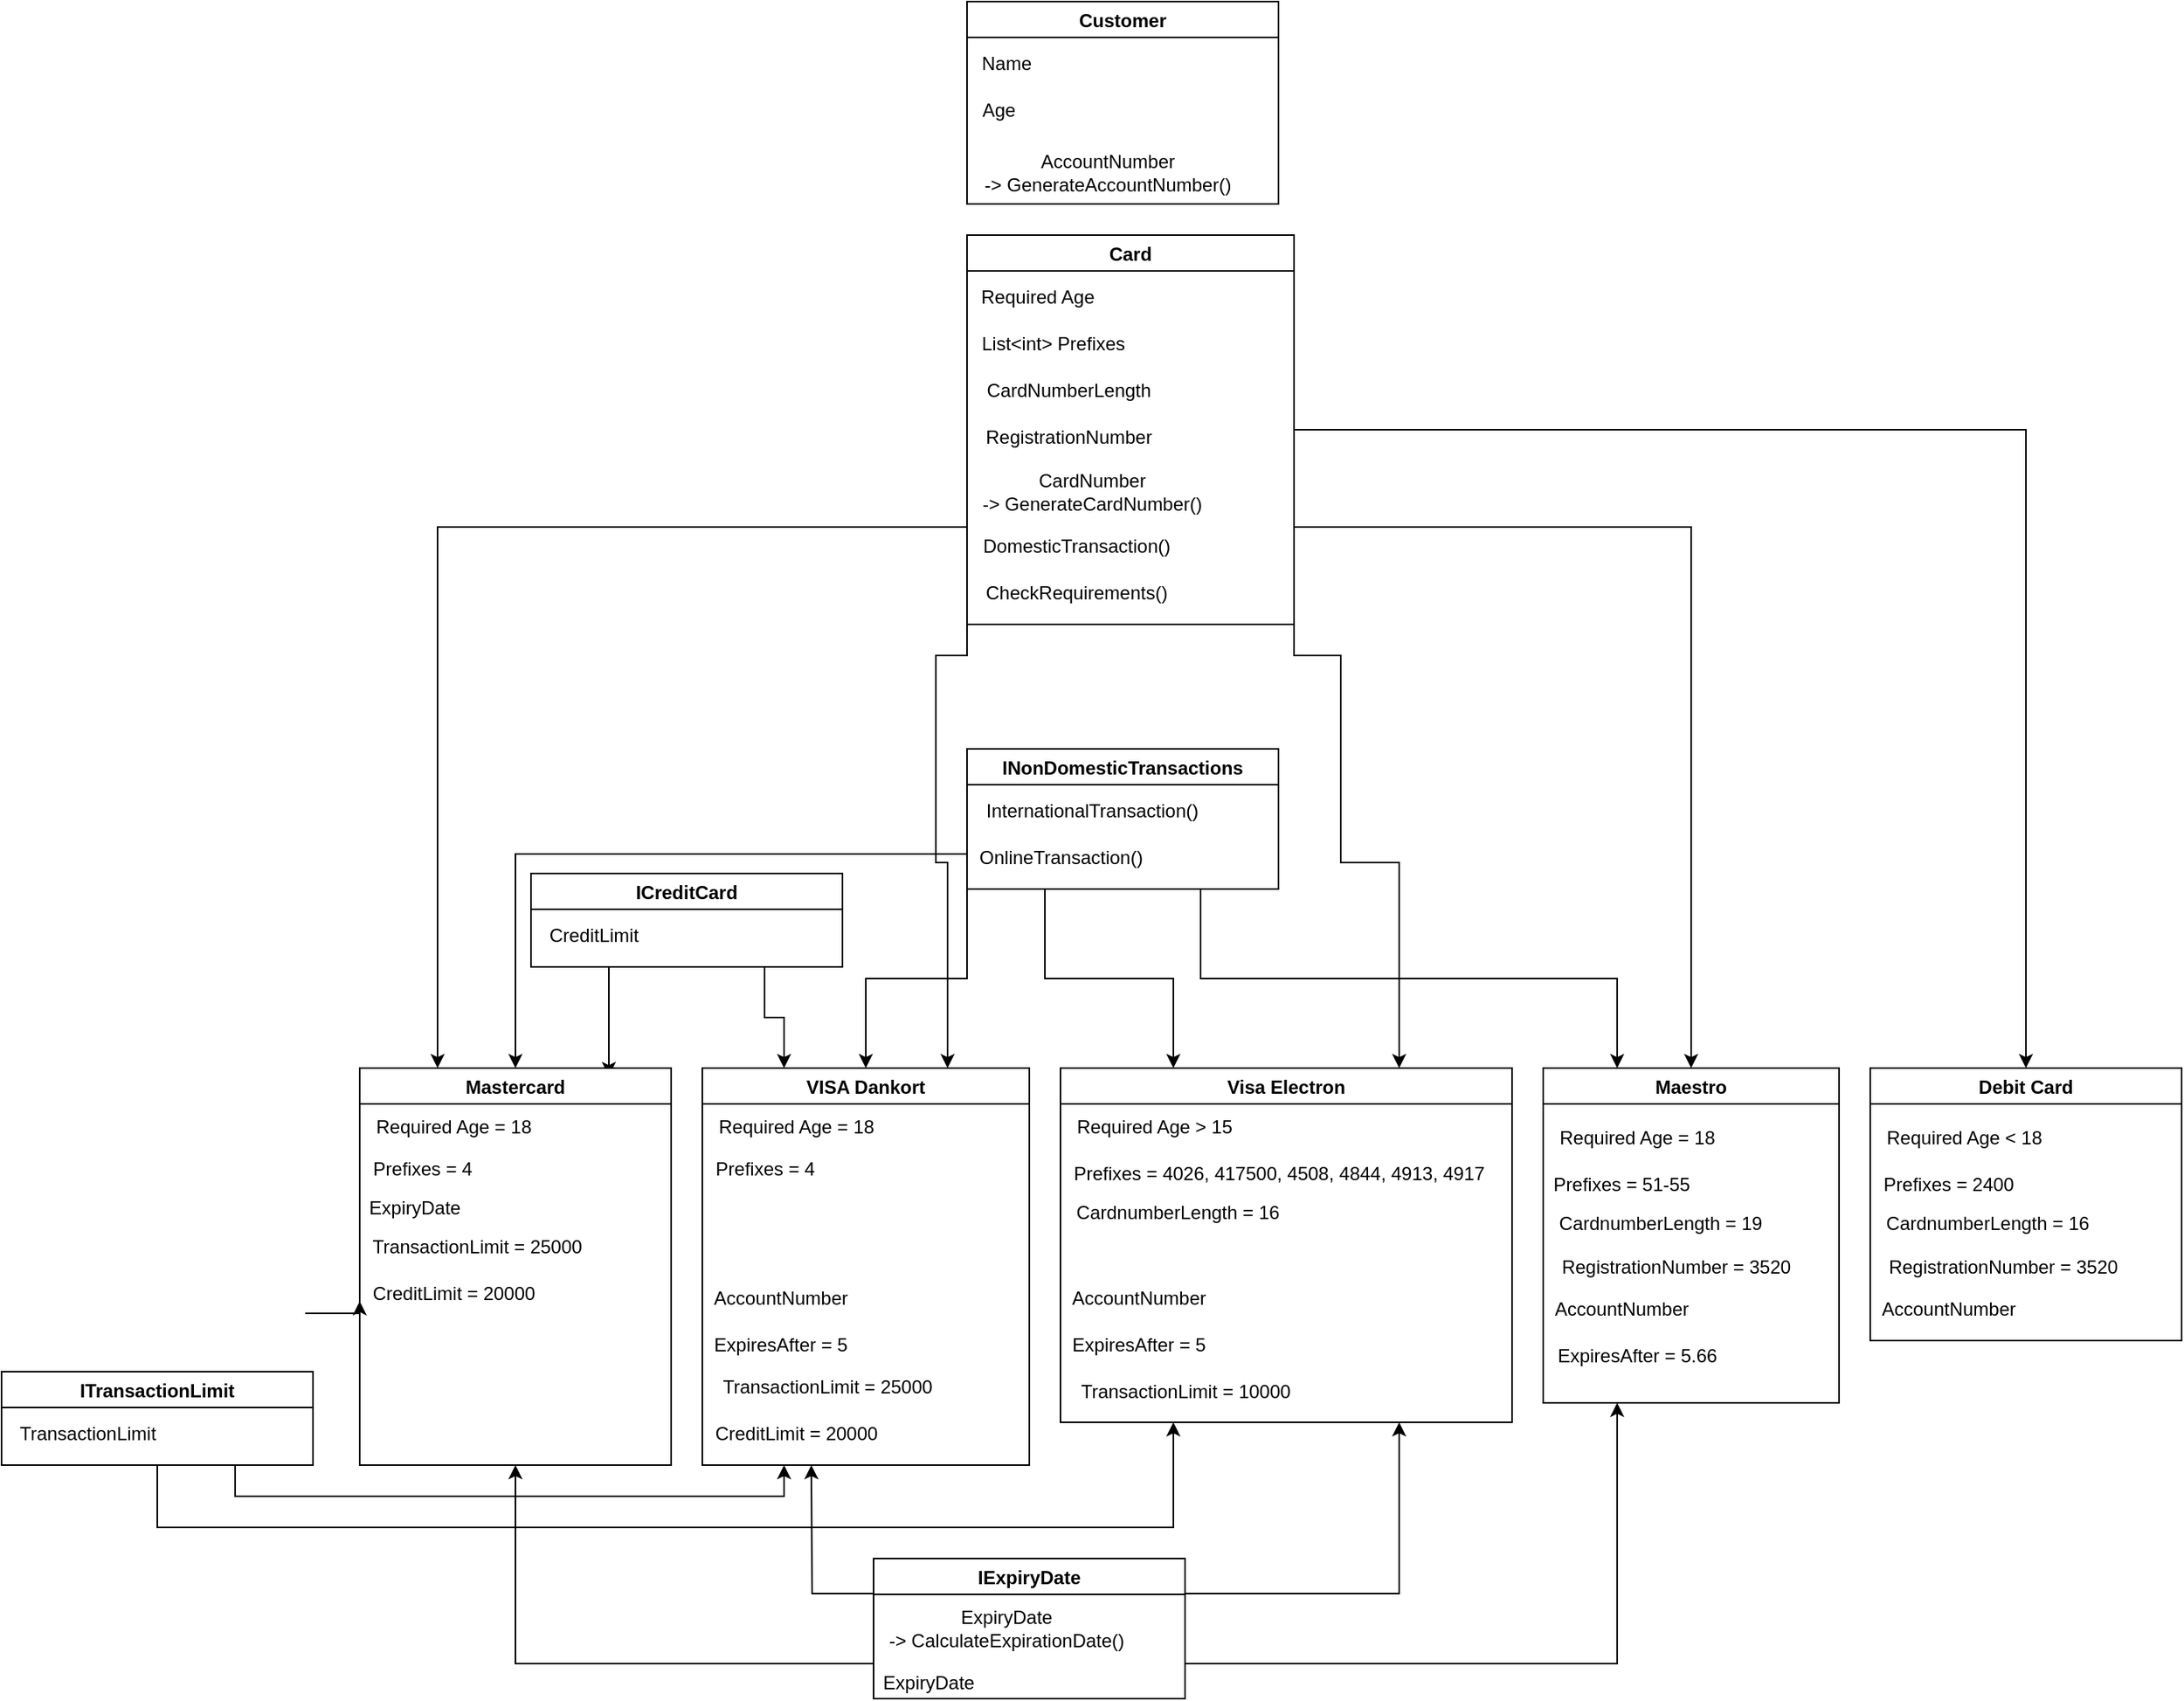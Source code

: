 <mxfile version="16.5.2" type="github">
  <diagram id="C5RBs43oDa-KdzZeNtuy" name="Page-1">
    <mxGraphModel dx="2605" dy="2109" grid="1" gridSize="10" guides="1" tooltips="1" connect="1" arrows="1" fold="1" page="1" pageScale="1" pageWidth="827" pageHeight="1169" math="0" shadow="0">
      <root>
        <mxCell id="WIyWlLk6GJQsqaUBKTNV-0" />
        <mxCell id="WIyWlLk6GJQsqaUBKTNV-1" parent="WIyWlLk6GJQsqaUBKTNV-0" />
        <mxCell id="AnMg0R0ovfiQeOs0e8Q3-82" style="edgeStyle=orthogonalEdgeStyle;rounded=0;orthogonalLoop=1;jettySize=auto;html=1;exitX=1;exitY=0.5;exitDx=0;exitDy=0;" edge="1" parent="WIyWlLk6GJQsqaUBKTNV-1" source="zxL5zWdCW-zHQKjPgyib-11" target="zxL5zWdCW-zHQKjPgyib-45">
          <mxGeometry relative="1" as="geometry" />
        </mxCell>
        <mxCell id="AnMg0R0ovfiQeOs0e8Q3-87" style="edgeStyle=orthogonalEdgeStyle;rounded=0;orthogonalLoop=1;jettySize=auto;html=1;exitX=1;exitY=0.75;exitDx=0;exitDy=0;entryX=0.5;entryY=0;entryDx=0;entryDy=0;" edge="1" parent="WIyWlLk6GJQsqaUBKTNV-1" source="zxL5zWdCW-zHQKjPgyib-11" target="zxL5zWdCW-zHQKjPgyib-53">
          <mxGeometry relative="1" as="geometry" />
        </mxCell>
        <mxCell id="AnMg0R0ovfiQeOs0e8Q3-88" style="edgeStyle=orthogonalEdgeStyle;rounded=0;orthogonalLoop=1;jettySize=auto;html=1;exitX=1;exitY=1;exitDx=0;exitDy=0;entryX=0.75;entryY=0;entryDx=0;entryDy=0;" edge="1" parent="WIyWlLk6GJQsqaUBKTNV-1" source="zxL5zWdCW-zHQKjPgyib-11" target="AnMg0R0ovfiQeOs0e8Q3-0">
          <mxGeometry relative="1" as="geometry">
            <Array as="points">
              <mxPoint x="200" y="220" />
              <mxPoint x="200" y="353" />
              <mxPoint x="237" y="353" />
            </Array>
          </mxGeometry>
        </mxCell>
        <mxCell id="AnMg0R0ovfiQeOs0e8Q3-89" style="edgeStyle=orthogonalEdgeStyle;rounded=0;orthogonalLoop=1;jettySize=auto;html=1;exitX=0;exitY=1;exitDx=0;exitDy=0;entryX=0.75;entryY=0;entryDx=0;entryDy=0;" edge="1" parent="WIyWlLk6GJQsqaUBKTNV-1" source="zxL5zWdCW-zHQKjPgyib-11" target="AnMg0R0ovfiQeOs0e8Q3-5">
          <mxGeometry relative="1" as="geometry">
            <Array as="points">
              <mxPoint x="-60" y="220" />
              <mxPoint x="-60" y="353" />
              <mxPoint x="-53" y="353" />
            </Array>
          </mxGeometry>
        </mxCell>
        <mxCell id="AnMg0R0ovfiQeOs0e8Q3-90" style="edgeStyle=orthogonalEdgeStyle;rounded=0;orthogonalLoop=1;jettySize=auto;html=1;exitX=0;exitY=0.75;exitDx=0;exitDy=0;entryX=0.25;entryY=0;entryDx=0;entryDy=0;" edge="1" parent="WIyWlLk6GJQsqaUBKTNV-1" source="zxL5zWdCW-zHQKjPgyib-11" target="AnMg0R0ovfiQeOs0e8Q3-10">
          <mxGeometry relative="1" as="geometry">
            <mxPoint x="-250" y="240" as="targetPoint" />
          </mxGeometry>
        </mxCell>
        <mxCell id="zxL5zWdCW-zHQKjPgyib-11" value="Card" style="swimlane;" parent="WIyWlLk6GJQsqaUBKTNV-1" vertex="1">
          <mxGeometry x="-40" y="-50" width="210" height="250" as="geometry" />
        </mxCell>
        <mxCell id="zxL5zWdCW-zHQKjPgyib-12" value="Required Age" style="text;html=1;align=center;verticalAlign=middle;resizable=0;points=[];autosize=1;strokeColor=none;fillColor=none;" parent="zxL5zWdCW-zHQKjPgyib-11" vertex="1">
          <mxGeometry y="30" width="90" height="20" as="geometry" />
        </mxCell>
        <mxCell id="zxL5zWdCW-zHQKjPgyib-28" value="DomesticTransaction()" style="text;html=1;align=center;verticalAlign=middle;resizable=0;points=[];autosize=1;strokeColor=none;fillColor=none;" parent="zxL5zWdCW-zHQKjPgyib-11" vertex="1">
          <mxGeometry y="190" width="140" height="20" as="geometry" />
        </mxCell>
        <mxCell id="zxL5zWdCW-zHQKjPgyib-32" value="List&amp;lt;int&amp;gt; Prefixes" style="text;html=1;align=center;verticalAlign=middle;resizable=0;points=[];autosize=1;strokeColor=none;fillColor=none;" parent="zxL5zWdCW-zHQKjPgyib-11" vertex="1">
          <mxGeometry y="60" width="110" height="20" as="geometry" />
        </mxCell>
        <mxCell id="zxL5zWdCW-zHQKjPgyib-33" value="CardNumberLength" style="text;html=1;align=center;verticalAlign=middle;resizable=0;points=[];autosize=1;strokeColor=none;fillColor=none;" parent="zxL5zWdCW-zHQKjPgyib-11" vertex="1">
          <mxGeometry y="90" width="130" height="20" as="geometry" />
        </mxCell>
        <mxCell id="zxL5zWdCW-zHQKjPgyib-34" value="&lt;div&gt;CardNumber &lt;br&gt;&lt;/div&gt;&lt;div&gt;-&amp;gt; GenerateCardNumber()&lt;/div&gt;" style="text;html=1;align=center;verticalAlign=middle;resizable=0;points=[];autosize=1;strokeColor=none;fillColor=none;" parent="zxL5zWdCW-zHQKjPgyib-11" vertex="1">
          <mxGeometry y="150" width="160" height="30" as="geometry" />
        </mxCell>
        <mxCell id="zxL5zWdCW-zHQKjPgyib-42" value="&lt;div&gt;RegistrationNumber&lt;/div&gt;" style="text;html=1;align=center;verticalAlign=middle;resizable=0;points=[];autosize=1;strokeColor=none;fillColor=none;" parent="zxL5zWdCW-zHQKjPgyib-11" vertex="1">
          <mxGeometry y="120" width="130" height="20" as="geometry" />
        </mxCell>
        <mxCell id="AnMg0R0ovfiQeOs0e8Q3-94" value="CheckRequirements()" style="text;html=1;align=center;verticalAlign=middle;resizable=0;points=[];autosize=1;strokeColor=none;fillColor=none;" vertex="1" parent="zxL5zWdCW-zHQKjPgyib-11">
          <mxGeometry y="220" width="140" height="20" as="geometry" />
        </mxCell>
        <mxCell id="AnMg0R0ovfiQeOs0e8Q3-39" style="edgeStyle=orthogonalEdgeStyle;rounded=0;orthogonalLoop=1;jettySize=auto;html=1;exitX=0.25;exitY=1;exitDx=0;exitDy=0;entryX=0.8;entryY=0.02;entryDx=0;entryDy=0;entryPerimeter=0;" edge="1" parent="WIyWlLk6GJQsqaUBKTNV-1" source="zxL5zWdCW-zHQKjPgyib-15" target="AnMg0R0ovfiQeOs0e8Q3-10">
          <mxGeometry relative="1" as="geometry" />
        </mxCell>
        <mxCell id="AnMg0R0ovfiQeOs0e8Q3-40" style="edgeStyle=orthogonalEdgeStyle;rounded=0;orthogonalLoop=1;jettySize=auto;html=1;exitX=0.75;exitY=1;exitDx=0;exitDy=0;entryX=0.25;entryY=0;entryDx=0;entryDy=0;" edge="1" parent="WIyWlLk6GJQsqaUBKTNV-1" source="zxL5zWdCW-zHQKjPgyib-15" target="AnMg0R0ovfiQeOs0e8Q3-5">
          <mxGeometry relative="1" as="geometry" />
        </mxCell>
        <mxCell id="zxL5zWdCW-zHQKjPgyib-15" value="ICreditCard" style="swimlane;" parent="WIyWlLk6GJQsqaUBKTNV-1" vertex="1">
          <mxGeometry x="-320" y="360" width="200" height="60" as="geometry" />
        </mxCell>
        <mxCell id="zxL5zWdCW-zHQKjPgyib-14" value="&lt;div&gt;CreditLimit&lt;/div&gt;" style="text;html=1;align=center;verticalAlign=middle;resizable=0;points=[];autosize=1;strokeColor=none;fillColor=none;" parent="zxL5zWdCW-zHQKjPgyib-15" vertex="1">
          <mxGeometry y="30" width="80" height="20" as="geometry" />
        </mxCell>
        <mxCell id="AnMg0R0ovfiQeOs0e8Q3-53" style="edgeStyle=orthogonalEdgeStyle;rounded=0;orthogonalLoop=1;jettySize=auto;html=1;exitX=1;exitY=0.75;exitDx=0;exitDy=0;entryX=0;entryY=0.737;entryDx=0;entryDy=0;entryPerimeter=0;" edge="1" parent="WIyWlLk6GJQsqaUBKTNV-1" target="AnMg0R0ovfiQeOs0e8Q3-33">
          <mxGeometry relative="1" as="geometry">
            <mxPoint x="-465" y="642.5" as="sourcePoint" />
          </mxGeometry>
        </mxCell>
        <mxCell id="AnMg0R0ovfiQeOs0e8Q3-54" style="edgeStyle=orthogonalEdgeStyle;rounded=0;orthogonalLoop=1;jettySize=auto;html=1;exitX=0.75;exitY=1;exitDx=0;exitDy=0;entryX=0.25;entryY=1;entryDx=0;entryDy=0;" edge="1" parent="WIyWlLk6GJQsqaUBKTNV-1" source="zxL5zWdCW-zHQKjPgyib-16" target="AnMg0R0ovfiQeOs0e8Q3-5">
          <mxGeometry relative="1" as="geometry" />
        </mxCell>
        <mxCell id="AnMg0R0ovfiQeOs0e8Q3-55" style="edgeStyle=orthogonalEdgeStyle;rounded=0;orthogonalLoop=1;jettySize=auto;html=1;exitX=0.5;exitY=1;exitDx=0;exitDy=0;entryX=0.25;entryY=1;entryDx=0;entryDy=0;" edge="1" parent="WIyWlLk6GJQsqaUBKTNV-1" source="zxL5zWdCW-zHQKjPgyib-16" target="AnMg0R0ovfiQeOs0e8Q3-0">
          <mxGeometry relative="1" as="geometry">
            <Array as="points">
              <mxPoint x="-560" y="780" />
              <mxPoint x="93" y="780" />
            </Array>
          </mxGeometry>
        </mxCell>
        <mxCell id="zxL5zWdCW-zHQKjPgyib-16" value="ITransactionLimit" style="swimlane;startSize=23;" parent="WIyWlLk6GJQsqaUBKTNV-1" vertex="1">
          <mxGeometry x="-660" y="680" width="200" height="60" as="geometry" />
        </mxCell>
        <mxCell id="zxL5zWdCW-zHQKjPgyib-17" value="&lt;div&gt;TransactionLimit&lt;/div&gt;" style="text;html=1;align=center;verticalAlign=middle;resizable=0;points=[];autosize=1;strokeColor=none;fillColor=none;" parent="zxL5zWdCW-zHQKjPgyib-16" vertex="1">
          <mxGeometry y="30" width="110" height="20" as="geometry" />
        </mxCell>
        <mxCell id="AnMg0R0ovfiQeOs0e8Q3-43" style="edgeStyle=orthogonalEdgeStyle;rounded=0;orthogonalLoop=1;jettySize=auto;html=1;exitX=0;exitY=0.75;exitDx=0;exitDy=0;entryX=0.5;entryY=0;entryDx=0;entryDy=0;" edge="1" parent="WIyWlLk6GJQsqaUBKTNV-1" source="zxL5zWdCW-zHQKjPgyib-29" target="AnMg0R0ovfiQeOs0e8Q3-10">
          <mxGeometry relative="1" as="geometry" />
        </mxCell>
        <mxCell id="AnMg0R0ovfiQeOs0e8Q3-44" style="edgeStyle=orthogonalEdgeStyle;rounded=0;orthogonalLoop=1;jettySize=auto;html=1;exitX=0;exitY=1;exitDx=0;exitDy=0;entryX=0.5;entryY=0;entryDx=0;entryDy=0;" edge="1" parent="WIyWlLk6GJQsqaUBKTNV-1" source="zxL5zWdCW-zHQKjPgyib-29" target="AnMg0R0ovfiQeOs0e8Q3-5">
          <mxGeometry relative="1" as="geometry" />
        </mxCell>
        <mxCell id="AnMg0R0ovfiQeOs0e8Q3-45" style="edgeStyle=orthogonalEdgeStyle;rounded=0;orthogonalLoop=1;jettySize=auto;html=1;exitX=0.25;exitY=1;exitDx=0;exitDy=0;entryX=0.25;entryY=0;entryDx=0;entryDy=0;" edge="1" parent="WIyWlLk6GJQsqaUBKTNV-1" source="zxL5zWdCW-zHQKjPgyib-29" target="AnMg0R0ovfiQeOs0e8Q3-0">
          <mxGeometry relative="1" as="geometry" />
        </mxCell>
        <mxCell id="AnMg0R0ovfiQeOs0e8Q3-47" style="edgeStyle=orthogonalEdgeStyle;rounded=0;orthogonalLoop=1;jettySize=auto;html=1;exitX=0.75;exitY=1;exitDx=0;exitDy=0;entryX=0.25;entryY=0;entryDx=0;entryDy=0;" edge="1" parent="WIyWlLk6GJQsqaUBKTNV-1" source="zxL5zWdCW-zHQKjPgyib-29" target="zxL5zWdCW-zHQKjPgyib-53">
          <mxGeometry relative="1" as="geometry" />
        </mxCell>
        <mxCell id="zxL5zWdCW-zHQKjPgyib-29" value="INonDomesticTransactions" style="swimlane;" parent="WIyWlLk6GJQsqaUBKTNV-1" vertex="1">
          <mxGeometry x="-40" y="280" width="200" height="90" as="geometry" />
        </mxCell>
        <mxCell id="zxL5zWdCW-zHQKjPgyib-30" value="InternationalTransaction()" style="text;html=1;align=center;verticalAlign=middle;resizable=0;points=[];autosize=1;strokeColor=none;fillColor=none;" parent="zxL5zWdCW-zHQKjPgyib-29" vertex="1">
          <mxGeometry y="30" width="160" height="20" as="geometry" />
        </mxCell>
        <mxCell id="zxL5zWdCW-zHQKjPgyib-31" value="OnlineTransaction()" style="text;html=1;align=center;verticalAlign=middle;resizable=0;points=[];autosize=1;strokeColor=none;fillColor=none;" parent="zxL5zWdCW-zHQKjPgyib-29" vertex="1">
          <mxGeometry y="60" width="120" height="20" as="geometry" />
        </mxCell>
        <mxCell id="AnMg0R0ovfiQeOs0e8Q3-59" style="edgeStyle=orthogonalEdgeStyle;rounded=0;orthogonalLoop=1;jettySize=auto;html=1;exitX=1;exitY=0.75;exitDx=0;exitDy=0;entryX=0.25;entryY=1;entryDx=0;entryDy=0;" edge="1" parent="WIyWlLk6GJQsqaUBKTNV-1" source="zxL5zWdCW-zHQKjPgyib-38" target="zxL5zWdCW-zHQKjPgyib-53">
          <mxGeometry relative="1" as="geometry" />
        </mxCell>
        <mxCell id="AnMg0R0ovfiQeOs0e8Q3-60" style="edgeStyle=orthogonalEdgeStyle;rounded=0;orthogonalLoop=1;jettySize=auto;html=1;exitX=1;exitY=0.25;exitDx=0;exitDy=0;entryX=0.75;entryY=1;entryDx=0;entryDy=0;" edge="1" parent="WIyWlLk6GJQsqaUBKTNV-1" source="zxL5zWdCW-zHQKjPgyib-38" target="AnMg0R0ovfiQeOs0e8Q3-0">
          <mxGeometry relative="1" as="geometry" />
        </mxCell>
        <mxCell id="AnMg0R0ovfiQeOs0e8Q3-61" style="edgeStyle=orthogonalEdgeStyle;rounded=0;orthogonalLoop=1;jettySize=auto;html=1;exitX=0;exitY=0.25;exitDx=0;exitDy=0;" edge="1" parent="WIyWlLk6GJQsqaUBKTNV-1" source="zxL5zWdCW-zHQKjPgyib-38">
          <mxGeometry relative="1" as="geometry">
            <mxPoint x="-140" y="740" as="targetPoint" />
          </mxGeometry>
        </mxCell>
        <mxCell id="AnMg0R0ovfiQeOs0e8Q3-62" style="edgeStyle=orthogonalEdgeStyle;rounded=0;orthogonalLoop=1;jettySize=auto;html=1;exitX=0;exitY=0.75;exitDx=0;exitDy=0;entryX=0.5;entryY=1;entryDx=0;entryDy=0;" edge="1" parent="WIyWlLk6GJQsqaUBKTNV-1" source="zxL5zWdCW-zHQKjPgyib-38" target="AnMg0R0ovfiQeOs0e8Q3-10">
          <mxGeometry relative="1" as="geometry" />
        </mxCell>
        <mxCell id="zxL5zWdCW-zHQKjPgyib-38" value="IExpiryDate" style="swimlane;" parent="WIyWlLk6GJQsqaUBKTNV-1" vertex="1">
          <mxGeometry x="-100" y="800" width="200" height="90" as="geometry" />
        </mxCell>
        <mxCell id="zxL5zWdCW-zHQKjPgyib-37" value="&lt;div&gt;ExpiryDate&lt;/div&gt;&lt;div&gt;-&amp;gt; CalculateExpirationDate()&lt;br&gt;&lt;/div&gt;" style="text;html=1;align=center;verticalAlign=middle;resizable=0;points=[];autosize=1;strokeColor=none;fillColor=none;" parent="zxL5zWdCW-zHQKjPgyib-38" vertex="1">
          <mxGeometry y="30" width="170" height="30" as="geometry" />
        </mxCell>
        <mxCell id="AnMg0R0ovfiQeOs0e8Q3-99" value="ExpiryDate" style="text;html=1;align=center;verticalAlign=middle;resizable=0;points=[];autosize=1;strokeColor=none;fillColor=none;" vertex="1" parent="zxL5zWdCW-zHQKjPgyib-38">
          <mxGeometry y="70" width="70" height="20" as="geometry" />
        </mxCell>
        <mxCell id="zxL5zWdCW-zHQKjPgyib-39" value="Customer" style="swimlane;" parent="WIyWlLk6GJQsqaUBKTNV-1" vertex="1">
          <mxGeometry x="-40" y="-200" width="200" height="130" as="geometry" />
        </mxCell>
        <mxCell id="zxL5zWdCW-zHQKjPgyib-40" value="Name" style="text;html=1;align=center;verticalAlign=middle;resizable=0;points=[];autosize=1;strokeColor=none;fillColor=none;" parent="zxL5zWdCW-zHQKjPgyib-39" vertex="1">
          <mxGeometry y="30" width="50" height="20" as="geometry" />
        </mxCell>
        <mxCell id="zxL5zWdCW-zHQKjPgyib-41" value="Age" style="text;html=1;align=center;verticalAlign=middle;resizable=0;points=[];autosize=1;strokeColor=none;fillColor=none;" parent="zxL5zWdCW-zHQKjPgyib-39" vertex="1">
          <mxGeometry y="60" width="40" height="20" as="geometry" />
        </mxCell>
        <mxCell id="AnMg0R0ovfiQeOs0e8Q3-95" value="&lt;div&gt;AccountNumber&lt;/div&gt;&lt;div&gt;-&amp;gt; GenerateAccountNumber()&lt;br&gt;&lt;/div&gt;" style="text;html=1;align=center;verticalAlign=middle;resizable=0;points=[];autosize=1;strokeColor=none;fillColor=none;" vertex="1" parent="zxL5zWdCW-zHQKjPgyib-39">
          <mxGeometry y="95" width="180" height="30" as="geometry" />
        </mxCell>
        <mxCell id="zxL5zWdCW-zHQKjPgyib-45" value="Debit Card" style="swimlane;" parent="WIyWlLk6GJQsqaUBKTNV-1" vertex="1">
          <mxGeometry x="540" y="485" width="200" height="175" as="geometry" />
        </mxCell>
        <mxCell id="zxL5zWdCW-zHQKjPgyib-47" value="Required Age &amp;lt; 18" style="text;html=1;align=center;verticalAlign=middle;resizable=0;points=[];autosize=1;strokeColor=none;fillColor=none;" parent="zxL5zWdCW-zHQKjPgyib-45" vertex="1">
          <mxGeometry y="35" width="120" height="20" as="geometry" />
        </mxCell>
        <mxCell id="zxL5zWdCW-zHQKjPgyib-48" value="Prefixes = 2400" style="text;html=1;align=center;verticalAlign=middle;resizable=0;points=[];autosize=1;strokeColor=none;fillColor=none;" parent="zxL5zWdCW-zHQKjPgyib-45" vertex="1">
          <mxGeometry y="65" width="100" height="20" as="geometry" />
        </mxCell>
        <mxCell id="zxL5zWdCW-zHQKjPgyib-49" value="CardnumberLength = 16" style="text;html=1;align=center;verticalAlign=middle;resizable=0;points=[];autosize=1;strokeColor=none;fillColor=none;" parent="zxL5zWdCW-zHQKjPgyib-45" vertex="1">
          <mxGeometry y="90" width="150" height="20" as="geometry" />
        </mxCell>
        <mxCell id="zxL5zWdCW-zHQKjPgyib-50" value="RegistrationNumber = 3520" style="text;html=1;align=center;verticalAlign=middle;resizable=0;points=[];autosize=1;strokeColor=none;fillColor=none;" parent="zxL5zWdCW-zHQKjPgyib-45" vertex="1">
          <mxGeometry y="117.5" width="170" height="20" as="geometry" />
        </mxCell>
        <mxCell id="zxL5zWdCW-zHQKjPgyib-51" value="AccountNumber" style="text;html=1;align=center;verticalAlign=middle;resizable=0;points=[];autosize=1;strokeColor=none;fillColor=none;" parent="zxL5zWdCW-zHQKjPgyib-45" vertex="1">
          <mxGeometry y="145" width="100" height="20" as="geometry" />
        </mxCell>
        <mxCell id="zxL5zWdCW-zHQKjPgyib-53" value="Maestro" style="swimlane;" parent="WIyWlLk6GJQsqaUBKTNV-1" vertex="1">
          <mxGeometry x="330" y="485" width="190" height="215" as="geometry" />
        </mxCell>
        <mxCell id="zxL5zWdCW-zHQKjPgyib-59" value="Required Age = 18" style="text;html=1;align=center;verticalAlign=middle;resizable=0;points=[];autosize=1;strokeColor=none;fillColor=none;" parent="zxL5zWdCW-zHQKjPgyib-53" vertex="1">
          <mxGeometry y="35" width="120" height="20" as="geometry" />
        </mxCell>
        <mxCell id="zxL5zWdCW-zHQKjPgyib-60" value="Prefixes = 51-55" style="text;html=1;align=center;verticalAlign=middle;resizable=0;points=[];autosize=1;strokeColor=none;fillColor=none;" parent="zxL5zWdCW-zHQKjPgyib-53" vertex="1">
          <mxGeometry y="65" width="100" height="20" as="geometry" />
        </mxCell>
        <mxCell id="zxL5zWdCW-zHQKjPgyib-61" value="CardnumberLength = 19" style="text;html=1;align=center;verticalAlign=middle;resizable=0;points=[];autosize=1;strokeColor=none;fillColor=none;" parent="zxL5zWdCW-zHQKjPgyib-53" vertex="1">
          <mxGeometry y="90" width="150" height="20" as="geometry" />
        </mxCell>
        <mxCell id="zxL5zWdCW-zHQKjPgyib-62" value="RegistrationNumber = 3520" style="text;html=1;align=center;verticalAlign=middle;resizable=0;points=[];autosize=1;strokeColor=none;fillColor=none;" parent="zxL5zWdCW-zHQKjPgyib-53" vertex="1">
          <mxGeometry y="117.5" width="170" height="20" as="geometry" />
        </mxCell>
        <mxCell id="zxL5zWdCW-zHQKjPgyib-63" value="AccountNumber" style="text;html=1;align=center;verticalAlign=middle;resizable=0;points=[];autosize=1;strokeColor=none;fillColor=none;" parent="zxL5zWdCW-zHQKjPgyib-53" vertex="1">
          <mxGeometry y="145" width="100" height="20" as="geometry" />
        </mxCell>
        <mxCell id="zxL5zWdCW-zHQKjPgyib-64" value="ExpiresAfter = 5.66" style="text;html=1;align=center;verticalAlign=middle;resizable=0;points=[];autosize=1;strokeColor=none;fillColor=none;" parent="zxL5zWdCW-zHQKjPgyib-53" vertex="1">
          <mxGeometry y="175" width="120" height="20" as="geometry" />
        </mxCell>
        <mxCell id="AnMg0R0ovfiQeOs0e8Q3-0" value="Visa Electron" style="swimlane;" vertex="1" parent="WIyWlLk6GJQsqaUBKTNV-1">
          <mxGeometry x="20" y="485" width="290" height="227.5" as="geometry" />
        </mxCell>
        <mxCell id="AnMg0R0ovfiQeOs0e8Q3-11" value="Required Age &amp;gt; 15" style="text;html=1;align=center;verticalAlign=middle;resizable=0;points=[];autosize=1;strokeColor=none;fillColor=none;" vertex="1" parent="AnMg0R0ovfiQeOs0e8Q3-0">
          <mxGeometry y="27.5" width="120" height="20" as="geometry" />
        </mxCell>
        <mxCell id="AnMg0R0ovfiQeOs0e8Q3-12" value="Prefixes = 4026, 417500, 4508, 4844, 4913, 4917" style="text;html=1;align=center;verticalAlign=middle;resizable=0;points=[];autosize=1;strokeColor=none;fillColor=none;" vertex="1" parent="AnMg0R0ovfiQeOs0e8Q3-0">
          <mxGeometry y="57.5" width="280" height="20" as="geometry" />
        </mxCell>
        <mxCell id="AnMg0R0ovfiQeOs0e8Q3-13" value="&lt;div&gt;CardnumberLength = 16&lt;/div&gt;" style="text;html=1;align=center;verticalAlign=middle;resizable=0;points=[];autosize=1;strokeColor=none;fillColor=none;" vertex="1" parent="AnMg0R0ovfiQeOs0e8Q3-0">
          <mxGeometry y="82.5" width="150" height="20" as="geometry" />
        </mxCell>
        <mxCell id="AnMg0R0ovfiQeOs0e8Q3-15" value="AccountNumber" style="text;html=1;align=center;verticalAlign=middle;resizable=0;points=[];autosize=1;strokeColor=none;fillColor=none;" vertex="1" parent="AnMg0R0ovfiQeOs0e8Q3-0">
          <mxGeometry y="137.5" width="100" height="20" as="geometry" />
        </mxCell>
        <mxCell id="AnMg0R0ovfiQeOs0e8Q3-16" value="ExpiresAfter = 5" style="text;html=1;align=center;verticalAlign=middle;resizable=0;points=[];autosize=1;strokeColor=none;fillColor=none;" vertex="1" parent="AnMg0R0ovfiQeOs0e8Q3-0">
          <mxGeometry y="167.5" width="100" height="20" as="geometry" />
        </mxCell>
        <mxCell id="AnMg0R0ovfiQeOs0e8Q3-23" value="TransactionLimit = 10000" style="text;html=1;align=center;verticalAlign=middle;resizable=0;points=[];autosize=1;strokeColor=none;fillColor=none;" vertex="1" parent="AnMg0R0ovfiQeOs0e8Q3-0">
          <mxGeometry y="197.5" width="160" height="20" as="geometry" />
        </mxCell>
        <mxCell id="AnMg0R0ovfiQeOs0e8Q3-5" value="VISA Dankort" style="swimlane;" vertex="1" parent="WIyWlLk6GJQsqaUBKTNV-1">
          <mxGeometry x="-210" y="485" width="210" height="255" as="geometry" />
        </mxCell>
        <mxCell id="AnMg0R0ovfiQeOs0e8Q3-17" value="&lt;div&gt;Required Age = 18&lt;/div&gt;" style="text;html=1;align=center;verticalAlign=middle;resizable=0;points=[];autosize=1;strokeColor=none;fillColor=none;" vertex="1" parent="AnMg0R0ovfiQeOs0e8Q3-5">
          <mxGeometry y="27.5" width="120" height="20" as="geometry" />
        </mxCell>
        <mxCell id="AnMg0R0ovfiQeOs0e8Q3-18" value="Prefixes = 4" style="text;html=1;align=center;verticalAlign=middle;resizable=0;points=[];autosize=1;strokeColor=none;fillColor=none;" vertex="1" parent="AnMg0R0ovfiQeOs0e8Q3-5">
          <mxGeometry y="55" width="80" height="20" as="geometry" />
        </mxCell>
        <mxCell id="AnMg0R0ovfiQeOs0e8Q3-21" value="AccountNumber" style="text;html=1;align=center;verticalAlign=middle;resizable=0;points=[];autosize=1;strokeColor=none;fillColor=none;" vertex="1" parent="AnMg0R0ovfiQeOs0e8Q3-5">
          <mxGeometry y="137.5" width="100" height="20" as="geometry" />
        </mxCell>
        <mxCell id="AnMg0R0ovfiQeOs0e8Q3-22" value="ExpiresAfter = 5" style="text;html=1;align=center;verticalAlign=middle;resizable=0;points=[];autosize=1;strokeColor=none;fillColor=none;" vertex="1" parent="AnMg0R0ovfiQeOs0e8Q3-5">
          <mxGeometry y="167.5" width="100" height="20" as="geometry" />
        </mxCell>
        <mxCell id="AnMg0R0ovfiQeOs0e8Q3-24" value="TransactionLimit = 25000" style="text;html=1;align=center;verticalAlign=middle;resizable=0;points=[];autosize=1;strokeColor=none;fillColor=none;" vertex="1" parent="AnMg0R0ovfiQeOs0e8Q3-5">
          <mxGeometry y="195" width="160" height="20" as="geometry" />
        </mxCell>
        <mxCell id="AnMg0R0ovfiQeOs0e8Q3-25" value="CreditLimit = 20000" style="text;html=1;align=center;verticalAlign=middle;resizable=0;points=[];autosize=1;strokeColor=none;fillColor=none;" vertex="1" parent="AnMg0R0ovfiQeOs0e8Q3-5">
          <mxGeometry y="225" width="120" height="20" as="geometry" />
        </mxCell>
        <mxCell id="AnMg0R0ovfiQeOs0e8Q3-10" value="Mastercard" style="swimlane;" vertex="1" parent="WIyWlLk6GJQsqaUBKTNV-1">
          <mxGeometry x="-430" y="485" width="200" height="255" as="geometry" />
        </mxCell>
        <mxCell id="AnMg0R0ovfiQeOs0e8Q3-26" value="&lt;div&gt;Required Age = 18&lt;/div&gt;" style="text;html=1;align=center;verticalAlign=middle;resizable=0;points=[];autosize=1;strokeColor=none;fillColor=none;" vertex="1" parent="AnMg0R0ovfiQeOs0e8Q3-10">
          <mxGeometry y="27.5" width="120" height="20" as="geometry" />
        </mxCell>
        <mxCell id="AnMg0R0ovfiQeOs0e8Q3-27" value="Prefixes = 4" style="text;html=1;align=center;verticalAlign=middle;resizable=0;points=[];autosize=1;strokeColor=none;fillColor=none;" vertex="1" parent="AnMg0R0ovfiQeOs0e8Q3-10">
          <mxGeometry y="55" width="80" height="20" as="geometry" />
        </mxCell>
        <mxCell id="AnMg0R0ovfiQeOs0e8Q3-31" value="ExpiryDate" style="text;html=1;align=center;verticalAlign=middle;resizable=0;points=[];autosize=1;strokeColor=none;fillColor=none;" vertex="1" parent="AnMg0R0ovfiQeOs0e8Q3-10">
          <mxGeometry y="80" width="70" height="20" as="geometry" />
        </mxCell>
        <mxCell id="AnMg0R0ovfiQeOs0e8Q3-32" value="TransactionLimit = 25000" style="text;html=1;align=center;verticalAlign=middle;resizable=0;points=[];autosize=1;strokeColor=none;fillColor=none;" vertex="1" parent="AnMg0R0ovfiQeOs0e8Q3-10">
          <mxGeometry x="-5" y="105" width="160" height="20" as="geometry" />
        </mxCell>
        <mxCell id="AnMg0R0ovfiQeOs0e8Q3-33" value="CreditLimit = 20000" style="text;html=1;align=center;verticalAlign=middle;resizable=0;points=[];autosize=1;strokeColor=none;fillColor=none;" vertex="1" parent="AnMg0R0ovfiQeOs0e8Q3-10">
          <mxGeometry y="135" width="120" height="20" as="geometry" />
        </mxCell>
      </root>
    </mxGraphModel>
  </diagram>
</mxfile>
